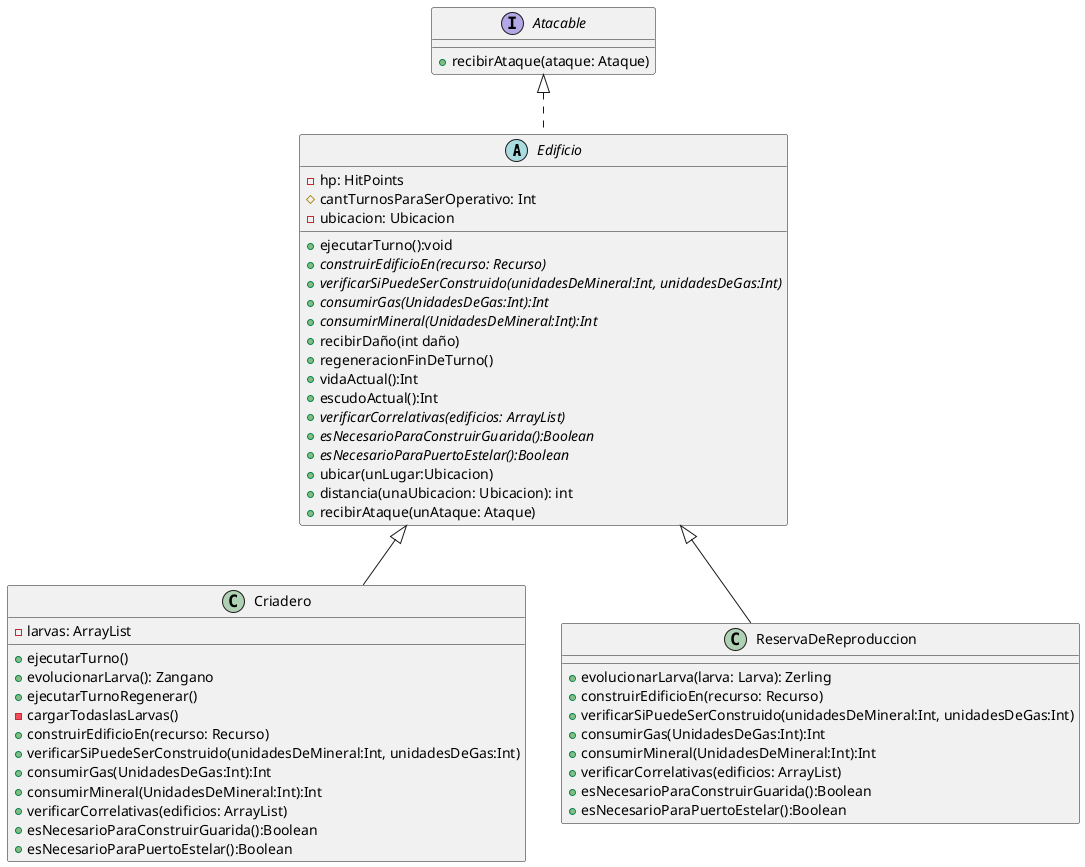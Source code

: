 @startuml
'https://plantuml.com/class-diagram

abstract class Edificio {
    -hp: HitPoints
    #cantTurnosParaSerOperativo: Int
    -ubicacion: Ubicacion
    +ejecutarTurno():void
    + {abstract} construirEdificioEn(recurso: Recurso)
    + {abstract} verificarSiPuedeSerConstruido(unidadesDeMineral:Int, unidadesDeGas:Int)
    + {abstract} consumirGas(UnidadesDeGas:Int):Int
    + {abstract} consumirMineral(UnidadesDeMineral:Int):Int
    +recibirDaño(int daño)
    +regeneracionFinDeTurno()
    +vidaActual():Int
    +escudoActual():Int
    + {abstract} verificarCorrelativas(edificios: ArrayList)
    + {abstract} esNecesarioParaConstruirGuarida():Boolean
    + {abstract} esNecesarioParaPuertoEstelar():Boolean
    + ubicar(unLugar:Ubicacion)
    + distancia(unaUbicacion: Ubicacion): int
    +recibirAtaque(unAtaque: Ataque)
}

class Criadero{

    -larvas: ArrayList
    +ejecutarTurno()
    +evolucionarLarva(): Zangano
    +ejecutarTurnoRegenerar()
    -cargarTodaslasLarvas()
    +construirEdificioEn(recurso: Recurso)
    +verificarSiPuedeSerConstruido(unidadesDeMineral:Int, unidadesDeGas:Int)
    + consumirGas(UnidadesDeGas:Int):Int
    + consumirMineral(UnidadesDeMineral:Int):Int
    + verificarCorrelativas(edificios: ArrayList)
    + esNecesarioParaConstruirGuarida():Boolean
    + esNecesarioParaPuertoEstelar():Boolean

}

class ReservaDeReproduccion{

    +evolucionarLarva(larva: Larva): Zerling
    +construirEdificioEn(recurso: Recurso)
    +verificarSiPuedeSerConstruido(unidadesDeMineral:Int, unidadesDeGas:Int)
    + consumirGas(UnidadesDeGas:Int):Int
    + consumirMineral(UnidadesDeMineral:Int):Int
    + verificarCorrelativas(edificios: ArrayList)
    + esNecesarioParaConstruirGuarida():Boolean
    + esNecesarioParaPuertoEstelar():Boolean
}

interface Atacable {
    +recibirAtaque(ataque: Ataque)
}

Edificio <|-- Criadero
Edificio <|-- ReservaDeReproduccion
Atacable <|.. Edificio

@enduml